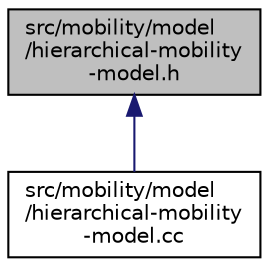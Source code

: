 digraph "src/mobility/model/hierarchical-mobility-model.h"
{
 // LATEX_PDF_SIZE
  edge [fontname="Helvetica",fontsize="10",labelfontname="Helvetica",labelfontsize="10"];
  node [fontname="Helvetica",fontsize="10",shape=record];
  Node1 [label="src/mobility/model\l/hierarchical-mobility\l-model.h",height=0.2,width=0.4,color="black", fillcolor="grey75", style="filled", fontcolor="black",tooltip=" "];
  Node1 -> Node2 [dir="back",color="midnightblue",fontsize="10",style="solid",fontname="Helvetica"];
  Node2 [label="src/mobility/model\l/hierarchical-mobility\l-model.cc",height=0.2,width=0.4,color="black", fillcolor="white", style="filled",URL="$hierarchical-mobility-model_8cc.html",tooltip=" "];
}
